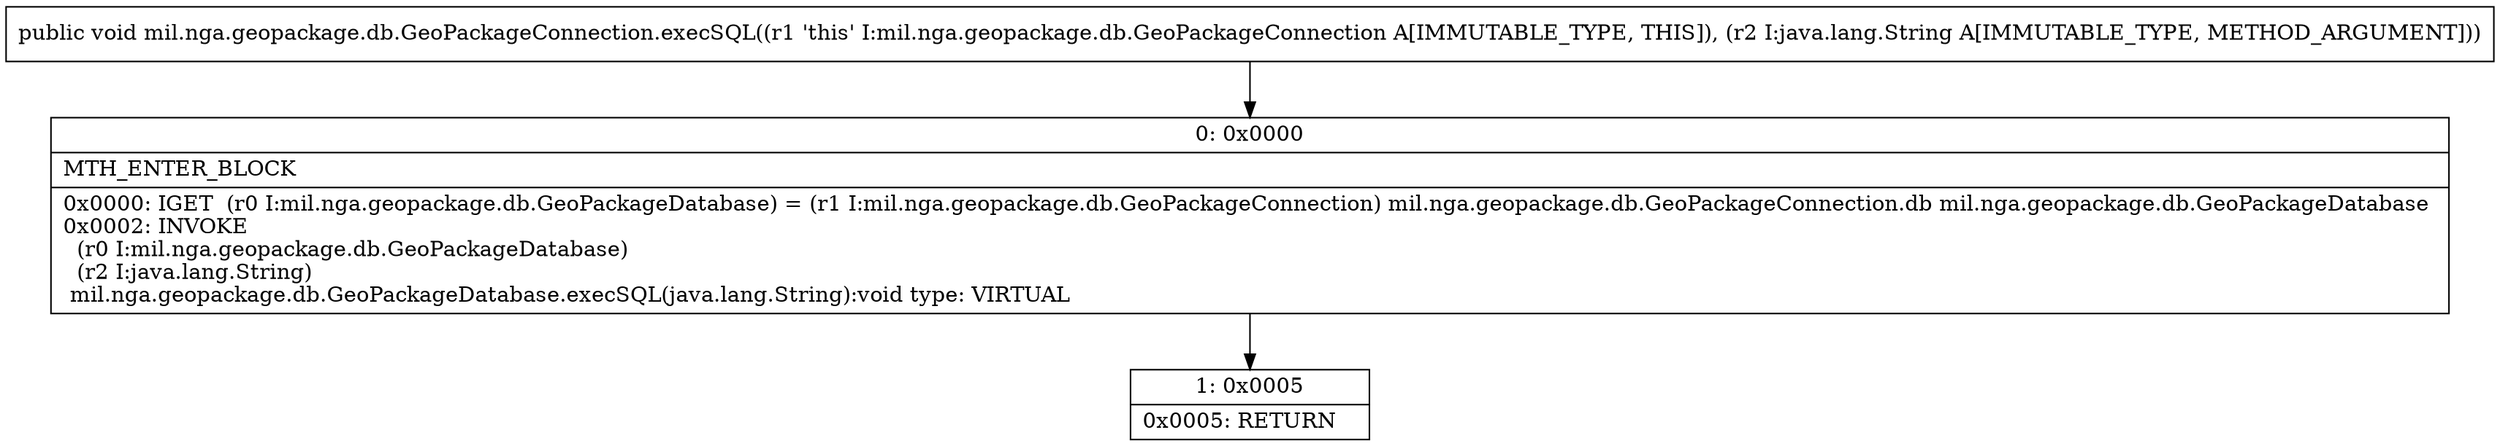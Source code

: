 digraph "CFG formil.nga.geopackage.db.GeoPackageConnection.execSQL(Ljava\/lang\/String;)V" {
Node_0 [shape=record,label="{0\:\ 0x0000|MTH_ENTER_BLOCK\l|0x0000: IGET  (r0 I:mil.nga.geopackage.db.GeoPackageDatabase) = (r1 I:mil.nga.geopackage.db.GeoPackageConnection) mil.nga.geopackage.db.GeoPackageConnection.db mil.nga.geopackage.db.GeoPackageDatabase \l0x0002: INVOKE  \l  (r0 I:mil.nga.geopackage.db.GeoPackageDatabase)\l  (r2 I:java.lang.String)\l mil.nga.geopackage.db.GeoPackageDatabase.execSQL(java.lang.String):void type: VIRTUAL \l}"];
Node_1 [shape=record,label="{1\:\ 0x0005|0x0005: RETURN   \l}"];
MethodNode[shape=record,label="{public void mil.nga.geopackage.db.GeoPackageConnection.execSQL((r1 'this' I:mil.nga.geopackage.db.GeoPackageConnection A[IMMUTABLE_TYPE, THIS]), (r2 I:java.lang.String A[IMMUTABLE_TYPE, METHOD_ARGUMENT])) }"];
MethodNode -> Node_0;
Node_0 -> Node_1;
}

